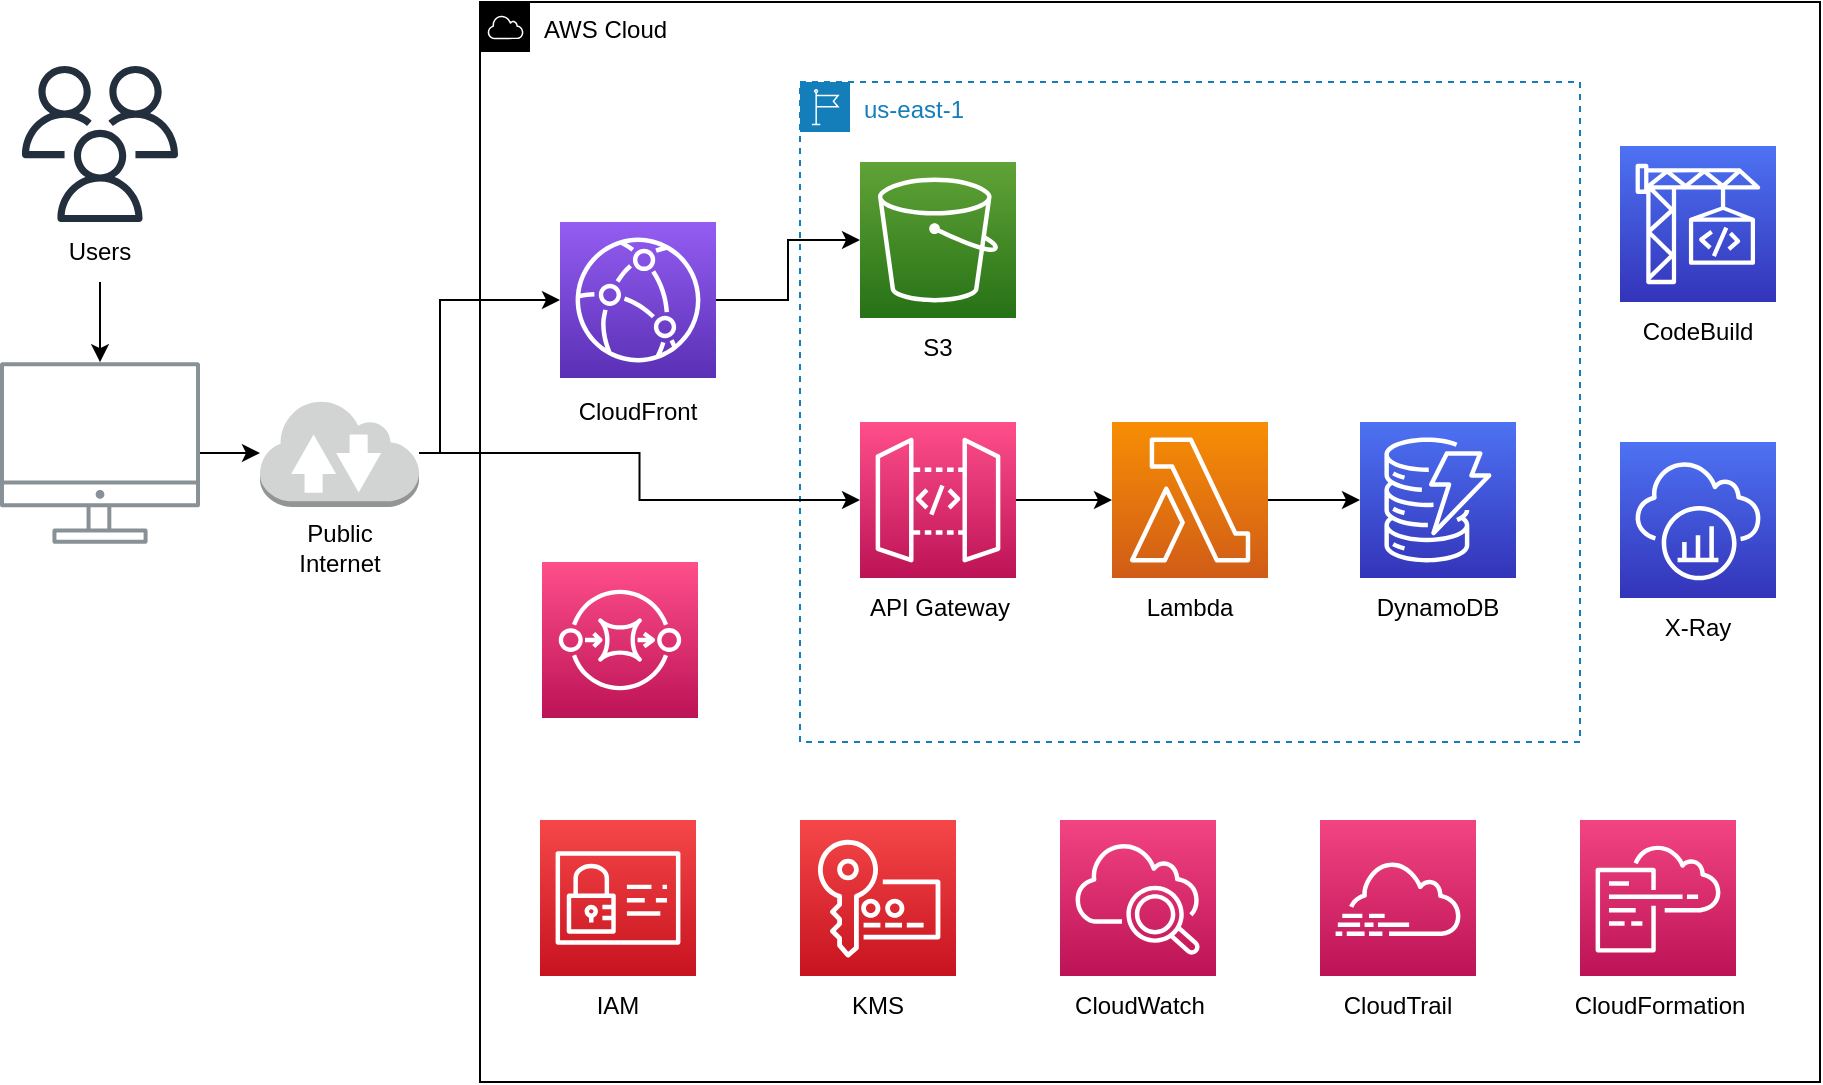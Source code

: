 <mxfile version="21.6.2" type="device">
  <diagram name="Page-1" id="qG-UgUb65IjQXbqusbek">
    <mxGraphModel dx="794" dy="470" grid="1" gridSize="10" guides="1" tooltips="1" connect="1" arrows="1" fold="1" page="1" pageScale="1" pageWidth="850" pageHeight="1100" background="#ffffff" math="0" shadow="0">
      <root>
        <mxCell id="0" />
        <mxCell id="1" parent="0" />
        <mxCell id="VZD79AlnB5AnJJElgiWm-25" value="" style="edgeStyle=orthogonalEdgeStyle;rounded=0;orthogonalLoop=1;jettySize=auto;html=1;" parent="1" source="VZD79AlnB5AnJJElgiWm-4" target="VZD79AlnB5AnJJElgiWm-22" edge="1">
          <mxGeometry relative="1" as="geometry" />
        </mxCell>
        <mxCell id="VZD79AlnB5AnJJElgiWm-4" value="" style="sketch=0;outlineConnect=0;gradientColor=none;fontColor=#545B64;strokeColor=none;fillColor=#879196;dashed=0;verticalLabelPosition=bottom;verticalAlign=top;align=center;html=1;fontSize=12;fontStyle=0;aspect=fixed;shape=mxgraph.aws4.illustration_desktop;pointerEvents=1" parent="1" vertex="1">
          <mxGeometry x="50" y="240" width="100" height="91" as="geometry" />
        </mxCell>
        <mxCell id="VZD79AlnB5AnJJElgiWm-5" value="AWS Cloud" style="sketch=0;outlineConnect=0;html=1;whiteSpace=wrap;fontSize=12;fontStyle=0;shape=mxgraph.aws4.group;grIcon=mxgraph.aws4.group_aws_cloud;verticalAlign=top;align=left;spacingLeft=30;dashed=0;" parent="1" vertex="1">
          <mxGeometry x="290" y="60" width="670" height="540" as="geometry" />
        </mxCell>
        <mxCell id="VZD79AlnB5AnJJElgiWm-28" style="edgeStyle=orthogonalEdgeStyle;rounded=0;orthogonalLoop=1;jettySize=auto;html=1;exitX=1;exitY=0.5;exitDx=0;exitDy=0;exitPerimeter=0;entryX=0;entryY=0.5;entryDx=0;entryDy=0;entryPerimeter=0;" parent="1" source="VZD79AlnB5AnJJElgiWm-6" target="VZD79AlnB5AnJJElgiWm-7" edge="1">
          <mxGeometry relative="1" as="geometry" />
        </mxCell>
        <mxCell id="VZD79AlnB5AnJJElgiWm-6" value="" style="sketch=0;points=[[0,0,0],[0.25,0,0],[0.5,0,0],[0.75,0,0],[1,0,0],[0,1,0],[0.25,1,0],[0.5,1,0],[0.75,1,0],[1,1,0],[0,0.25,0],[0,0.5,0],[0,0.75,0],[1,0.25,0],[1,0.5,0],[1,0.75,0]];outlineConnect=0;fontColor=#232F3E;gradientColor=#945DF2;gradientDirection=north;fillColor=#5A30B5;strokeColor=#ffffff;dashed=0;verticalLabelPosition=bottom;verticalAlign=top;align=center;html=1;fontSize=12;fontStyle=0;aspect=fixed;shape=mxgraph.aws4.resourceIcon;resIcon=mxgraph.aws4.cloudfront;" parent="1" vertex="1">
          <mxGeometry x="330" y="170" width="78" height="78" as="geometry" />
        </mxCell>
        <mxCell id="VZD79AlnB5AnJJElgiWm-12" value="" style="sketch=0;points=[[0,0,0],[0.25,0,0],[0.5,0,0],[0.75,0,0],[1,0,0],[0,1,0],[0.25,1,0],[0.5,1,0],[0.75,1,0],[1,1,0],[0,0.25,0],[0,0.5,0],[0,0.75,0],[1,0.25,0],[1,0.5,0],[1,0.75,0]];points=[[0,0,0],[0.25,0,0],[0.5,0,0],[0.75,0,0],[1,0,0],[0,1,0],[0.25,1,0],[0.5,1,0],[0.75,1,0],[1,1,0],[0,0.25,0],[0,0.5,0],[0,0.75,0],[1,0.25,0],[1,0.5,0],[1,0.75,0]];outlineConnect=0;fontColor=#232F3E;gradientColor=#F34482;gradientDirection=north;fillColor=#BC1356;strokeColor=#ffffff;dashed=0;verticalLabelPosition=bottom;verticalAlign=top;align=center;html=1;fontSize=12;fontStyle=0;aspect=fixed;shape=mxgraph.aws4.resourceIcon;resIcon=mxgraph.aws4.cloudwatch_2;" parent="1" vertex="1">
          <mxGeometry x="580" y="469" width="78" height="78" as="geometry" />
        </mxCell>
        <mxCell id="VZD79AlnB5AnJJElgiWm-13" value="" style="sketch=0;points=[[0,0,0],[0.25,0,0],[0.5,0,0],[0.75,0,0],[1,0,0],[0,1,0],[0.25,1,0],[0.5,1,0],[0.75,1,0],[1,1,0],[0,0.25,0],[0,0.5,0],[0,0.75,0],[1,0.25,0],[1,0.5,0],[1,0.75,0]];points=[[0,0,0],[0.25,0,0],[0.5,0,0],[0.75,0,0],[1,0,0],[0,1,0],[0.25,1,0],[0.5,1,0],[0.75,1,0],[1,1,0],[0,0.25,0],[0,0.5,0],[0,0.75,0],[1,0.25,0],[1,0.5,0],[1,0.75,0]];outlineConnect=0;fontColor=#232F3E;gradientColor=#F34482;gradientDirection=north;fillColor=#BC1356;strokeColor=#ffffff;dashed=0;verticalLabelPosition=bottom;verticalAlign=top;align=center;html=1;fontSize=12;fontStyle=0;aspect=fixed;shape=mxgraph.aws4.resourceIcon;resIcon=mxgraph.aws4.cloudtrail;" parent="1" vertex="1">
          <mxGeometry x="710" y="469" width="78" height="78" as="geometry" />
        </mxCell>
        <mxCell id="VZD79AlnB5AnJJElgiWm-14" value="" style="sketch=0;points=[[0,0,0],[0.25,0,0],[0.5,0,0],[0.75,0,0],[1,0,0],[0,1,0],[0.25,1,0],[0.5,1,0],[0.75,1,0],[1,1,0],[0,0.25,0],[0,0.5,0],[0,0.75,0],[1,0.25,0],[1,0.5,0],[1,0.75,0]];points=[[0,0,0],[0.25,0,0],[0.5,0,0],[0.75,0,0],[1,0,0],[0,1,0],[0.25,1,0],[0.5,1,0],[0.75,1,0],[1,1,0],[0,0.25,0],[0,0.5,0],[0,0.75,0],[1,0.25,0],[1,0.5,0],[1,0.75,0]];outlineConnect=0;fontColor=#232F3E;gradientColor=#F34482;gradientDirection=north;fillColor=#BC1356;strokeColor=#ffffff;dashed=0;verticalLabelPosition=bottom;verticalAlign=top;align=center;html=1;fontSize=12;fontStyle=0;aspect=fixed;shape=mxgraph.aws4.resourceIcon;resIcon=mxgraph.aws4.cloudformation;" parent="1" vertex="1">
          <mxGeometry x="840" y="469" width="78" height="78" as="geometry" />
        </mxCell>
        <mxCell id="VZD79AlnB5AnJJElgiWm-15" value="" style="sketch=0;points=[[0,0,0],[0.25,0,0],[0.5,0,0],[0.75,0,0],[1,0,0],[0,1,0],[0.25,1,0],[0.5,1,0],[0.75,1,0],[1,1,0],[0,0.25,0],[0,0.5,0],[0,0.75,0],[1,0.25,0],[1,0.5,0],[1,0.75,0]];outlineConnect=0;fontColor=#232F3E;gradientColor=#4D72F3;gradientDirection=north;fillColor=#3334B9;strokeColor=#ffffff;dashed=0;verticalLabelPosition=bottom;verticalAlign=top;align=center;html=1;fontSize=12;fontStyle=0;aspect=fixed;shape=mxgraph.aws4.resourceIcon;resIcon=mxgraph.aws4.codebuild;" parent="1" vertex="1">
          <mxGeometry x="860" y="132" width="78" height="78" as="geometry" />
        </mxCell>
        <mxCell id="VZD79AlnB5AnJJElgiWm-16" value="" style="sketch=0;points=[[0,0,0],[0.25,0,0],[0.5,0,0],[0.75,0,0],[1,0,0],[0,1,0],[0.25,1,0],[0.5,1,0],[0.75,1,0],[1,1,0],[0,0.25,0],[0,0.5,0],[0,0.75,0],[1,0.25,0],[1,0.5,0],[1,0.75,0]];outlineConnect=0;fontColor=#232F3E;gradientColor=#4D72F3;gradientDirection=north;fillColor=#3334B9;strokeColor=#ffffff;dashed=0;verticalLabelPosition=bottom;verticalAlign=top;align=center;html=1;fontSize=12;fontStyle=0;aspect=fixed;shape=mxgraph.aws4.resourceIcon;resIcon=mxgraph.aws4.xray;" parent="1" vertex="1">
          <mxGeometry x="860" y="280" width="78" height="78" as="geometry" />
        </mxCell>
        <mxCell id="VZD79AlnB5AnJJElgiWm-17" value="us-east-1" style="points=[[0,0],[0.25,0],[0.5,0],[0.75,0],[1,0],[1,0.25],[1,0.5],[1,0.75],[1,1],[0.75,1],[0.5,1],[0.25,1],[0,1],[0,0.75],[0,0.5],[0,0.25]];outlineConnect=0;gradientColor=none;html=1;whiteSpace=wrap;fontSize=12;fontStyle=0;container=1;pointerEvents=0;collapsible=0;recursiveResize=0;shape=mxgraph.aws4.group;grIcon=mxgraph.aws4.group_region;strokeColor=#147EBA;fillColor=none;verticalAlign=top;align=left;spacingLeft=30;fontColor=#147EBA;dashed=1;" parent="1" vertex="1">
          <mxGeometry x="450" y="100" width="390" height="330" as="geometry" />
        </mxCell>
        <mxCell id="VZD79AlnB5AnJJElgiWm-10" value="" style="sketch=0;points=[[0,0,0],[0.25,0,0],[0.5,0,0],[0.75,0,0],[1,0,0],[0,1,0],[0.25,1,0],[0.5,1,0],[0.75,1,0],[1,1,0],[0,0.25,0],[0,0.5,0],[0,0.75,0],[1,0.25,0],[1,0.5,0],[1,0.75,0]];outlineConnect=0;fontColor=#232F3E;gradientColor=#4D72F3;gradientDirection=north;fillColor=#3334B9;strokeColor=#ffffff;dashed=0;verticalLabelPosition=bottom;verticalAlign=top;align=center;html=1;fontSize=12;fontStyle=0;aspect=fixed;shape=mxgraph.aws4.resourceIcon;resIcon=mxgraph.aws4.dynamodb;" parent="VZD79AlnB5AnJJElgiWm-17" vertex="1">
          <mxGeometry x="280" y="170" width="78" height="78" as="geometry" />
        </mxCell>
        <mxCell id="VZD79AlnB5AnJJElgiWm-31" value="" style="edgeStyle=orthogonalEdgeStyle;rounded=0;orthogonalLoop=1;jettySize=auto;html=1;" parent="VZD79AlnB5AnJJElgiWm-17" source="VZD79AlnB5AnJJElgiWm-9" target="VZD79AlnB5AnJJElgiWm-10" edge="1">
          <mxGeometry relative="1" as="geometry" />
        </mxCell>
        <mxCell id="VZD79AlnB5AnJJElgiWm-9" value="" style="sketch=0;points=[[0,0,0],[0.25,0,0],[0.5,0,0],[0.75,0,0],[1,0,0],[0,1,0],[0.25,1,0],[0.5,1,0],[0.75,1,0],[1,1,0],[0,0.25,0],[0,0.5,0],[0,0.75,0],[1,0.25,0],[1,0.5,0],[1,0.75,0]];outlineConnect=0;fontColor=#232F3E;gradientColor=#F78E04;gradientDirection=north;fillColor=#D05C17;strokeColor=#ffffff;dashed=0;verticalLabelPosition=bottom;verticalAlign=top;align=center;html=1;fontSize=12;fontStyle=0;aspect=fixed;shape=mxgraph.aws4.resourceIcon;resIcon=mxgraph.aws4.lambda;" parent="VZD79AlnB5AnJJElgiWm-17" vertex="1">
          <mxGeometry x="156" y="170" width="78" height="78" as="geometry" />
        </mxCell>
        <mxCell id="VZD79AlnB5AnJJElgiWm-30" value="" style="edgeStyle=orthogonalEdgeStyle;rounded=0;orthogonalLoop=1;jettySize=auto;html=1;" parent="VZD79AlnB5AnJJElgiWm-17" source="VZD79AlnB5AnJJElgiWm-8" target="VZD79AlnB5AnJJElgiWm-9" edge="1">
          <mxGeometry relative="1" as="geometry" />
        </mxCell>
        <mxCell id="VZD79AlnB5AnJJElgiWm-8" value="" style="sketch=0;points=[[0,0,0],[0.25,0,0],[0.5,0,0],[0.75,0,0],[1,0,0],[0,1,0],[0.25,1,0],[0.5,1,0],[0.75,1,0],[1,1,0],[0,0.25,0],[0,0.5,0],[0,0.75,0],[1,0.25,0],[1,0.5,0],[1,0.75,0]];outlineConnect=0;fontColor=#232F3E;gradientColor=#FF4F8B;gradientDirection=north;fillColor=#BC1356;strokeColor=#ffffff;dashed=0;verticalLabelPosition=bottom;verticalAlign=top;align=center;html=1;fontSize=12;fontStyle=0;aspect=fixed;shape=mxgraph.aws4.resourceIcon;resIcon=mxgraph.aws4.api_gateway;" parent="VZD79AlnB5AnJJElgiWm-17" vertex="1">
          <mxGeometry x="30" y="170" width="78" height="78" as="geometry" />
        </mxCell>
        <mxCell id="VZD79AlnB5AnJJElgiWm-7" value="" style="sketch=0;points=[[0,0,0],[0.25,0,0],[0.5,0,0],[0.75,0,0],[1,0,0],[0,1,0],[0.25,1,0],[0.5,1,0],[0.75,1,0],[1,1,0],[0,0.25,0],[0,0.5,0],[0,0.75,0],[1,0.25,0],[1,0.5,0],[1,0.75,0]];outlineConnect=0;fontColor=#232F3E;gradientColor=#60A337;gradientDirection=north;fillColor=#277116;strokeColor=#ffffff;dashed=0;verticalLabelPosition=bottom;verticalAlign=top;align=center;html=1;fontSize=12;fontStyle=0;aspect=fixed;shape=mxgraph.aws4.resourceIcon;resIcon=mxgraph.aws4.s3;" parent="VZD79AlnB5AnJJElgiWm-17" vertex="1">
          <mxGeometry x="30" y="40" width="78" height="78" as="geometry" />
        </mxCell>
        <mxCell id="VZD79AlnB5AnJJElgiWm-33" value="S3" style="text;strokeColor=none;align=center;fillColor=none;html=1;verticalAlign=middle;whiteSpace=wrap;rounded=0;" parent="VZD79AlnB5AnJJElgiWm-17" vertex="1">
          <mxGeometry x="39" y="118" width="60" height="30" as="geometry" />
        </mxCell>
        <mxCell id="VZD79AlnB5AnJJElgiWm-34" value="API Gateway" style="text;strokeColor=none;align=center;fillColor=none;html=1;verticalAlign=middle;whiteSpace=wrap;rounded=0;" parent="VZD79AlnB5AnJJElgiWm-17" vertex="1">
          <mxGeometry x="30" y="248" width="80" height="30" as="geometry" />
        </mxCell>
        <mxCell id="VZD79AlnB5AnJJElgiWm-36" value="DynamoDB" style="text;strokeColor=none;align=center;fillColor=none;html=1;verticalAlign=middle;whiteSpace=wrap;rounded=0;" parent="VZD79AlnB5AnJJElgiWm-17" vertex="1">
          <mxGeometry x="289" y="248" width="60" height="30" as="geometry" />
        </mxCell>
        <mxCell id="VZD79AlnB5AnJJElgiWm-18" value="" style="sketch=0;points=[[0,0,0],[0.25,0,0],[0.5,0,0],[0.75,0,0],[1,0,0],[0,1,0],[0.25,1,0],[0.5,1,0],[0.75,1,0],[1,1,0],[0,0.25,0],[0,0.5,0],[0,0.75,0],[1,0.25,0],[1,0.5,0],[1,0.75,0]];outlineConnect=0;fontColor=#232F3E;gradientColor=#F54749;gradientDirection=north;fillColor=#C7131F;strokeColor=#ffffff;dashed=0;verticalLabelPosition=bottom;verticalAlign=top;align=center;html=1;fontSize=12;fontStyle=0;aspect=fixed;shape=mxgraph.aws4.resourceIcon;resIcon=mxgraph.aws4.key_management_service;" parent="1" vertex="1">
          <mxGeometry x="450" y="469" width="78" height="78" as="geometry" />
        </mxCell>
        <mxCell id="VZD79AlnB5AnJJElgiWm-19" value="" style="sketch=0;points=[[0,0,0],[0.25,0,0],[0.5,0,0],[0.75,0,0],[1,0,0],[0,1,0],[0.25,1,0],[0.5,1,0],[0.75,1,0],[1,1,0],[0,0.25,0],[0,0.5,0],[0,0.75,0],[1,0.25,0],[1,0.5,0],[1,0.75,0]];outlineConnect=0;fontColor=#232F3E;gradientColor=#F54749;gradientDirection=north;fillColor=#C7131F;strokeColor=#ffffff;dashed=0;verticalLabelPosition=bottom;verticalAlign=top;align=center;html=1;fontSize=12;fontStyle=0;aspect=fixed;shape=mxgraph.aws4.resourceIcon;resIcon=mxgraph.aws4.identity_and_access_management;" parent="1" vertex="1">
          <mxGeometry x="320" y="469" width="78" height="78" as="geometry" />
        </mxCell>
        <mxCell id="VZD79AlnB5AnJJElgiWm-20" value="" style="sketch=0;outlineConnect=0;fontColor=#232F3E;gradientColor=none;fillColor=#232F3D;strokeColor=none;dashed=0;verticalLabelPosition=bottom;verticalAlign=top;align=center;html=1;fontSize=12;fontStyle=0;aspect=fixed;pointerEvents=1;shape=mxgraph.aws4.users;" parent="1" vertex="1">
          <mxGeometry x="61" y="92" width="78" height="78" as="geometry" />
        </mxCell>
        <mxCell id="VZD79AlnB5AnJJElgiWm-27" value="" style="edgeStyle=orthogonalEdgeStyle;rounded=0;orthogonalLoop=1;jettySize=auto;html=1;entryX=0;entryY=0.5;entryDx=0;entryDy=0;entryPerimeter=0;" parent="1" source="VZD79AlnB5AnJJElgiWm-22" target="VZD79AlnB5AnJJElgiWm-6" edge="1">
          <mxGeometry relative="1" as="geometry">
            <Array as="points">
              <mxPoint x="270" y="286" />
              <mxPoint x="270" y="209" />
            </Array>
          </mxGeometry>
        </mxCell>
        <mxCell id="VZD79AlnB5AnJJElgiWm-29" style="edgeStyle=orthogonalEdgeStyle;rounded=0;orthogonalLoop=1;jettySize=auto;html=1;entryX=0;entryY=0.5;entryDx=0;entryDy=0;entryPerimeter=0;" parent="1" source="VZD79AlnB5AnJJElgiWm-22" target="VZD79AlnB5AnJJElgiWm-8" edge="1">
          <mxGeometry relative="1" as="geometry" />
        </mxCell>
        <mxCell id="VZD79AlnB5AnJJElgiWm-22" value="" style="outlineConnect=0;dashed=0;verticalLabelPosition=bottom;verticalAlign=top;align=center;html=1;shape=mxgraph.aws3.internet_2;fillColor=#D2D3D3;gradientColor=none;" parent="1" vertex="1">
          <mxGeometry x="180" y="258.5" width="79.5" height="54" as="geometry" />
        </mxCell>
        <mxCell id="VZD79AlnB5AnJJElgiWm-24" style="edgeStyle=orthogonalEdgeStyle;rounded=0;orthogonalLoop=1;jettySize=auto;html=1;exitX=0.5;exitY=1;exitDx=0;exitDy=0;" parent="1" source="VZD79AlnB5AnJJElgiWm-23" target="VZD79AlnB5AnJJElgiWm-4" edge="1">
          <mxGeometry relative="1" as="geometry" />
        </mxCell>
        <mxCell id="VZD79AlnB5AnJJElgiWm-23" value="Users" style="text;strokeColor=none;align=center;fillColor=none;html=1;verticalAlign=middle;whiteSpace=wrap;rounded=0;" parent="1" vertex="1">
          <mxGeometry x="70" y="170" width="60" height="30" as="geometry" />
        </mxCell>
        <mxCell id="VZD79AlnB5AnJJElgiWm-26" value="Public Internet" style="text;strokeColor=none;align=center;fillColor=none;html=1;verticalAlign=middle;whiteSpace=wrap;rounded=0;" parent="1" vertex="1">
          <mxGeometry x="189.75" y="318" width="60" height="30" as="geometry" />
        </mxCell>
        <mxCell id="VZD79AlnB5AnJJElgiWm-32" value="CloudFront" style="text;strokeColor=none;align=center;fillColor=none;html=1;verticalAlign=middle;whiteSpace=wrap;rounded=0;" parent="1" vertex="1">
          <mxGeometry x="339" y="250" width="60" height="30" as="geometry" />
        </mxCell>
        <mxCell id="VZD79AlnB5AnJJElgiWm-35" value="Lambda" style="text;strokeColor=none;align=center;fillColor=none;html=1;verticalAlign=middle;whiteSpace=wrap;rounded=0;" parent="1" vertex="1">
          <mxGeometry x="615" y="348" width="60" height="30" as="geometry" />
        </mxCell>
        <mxCell id="VZD79AlnB5AnJJElgiWm-37" value="CodeBuild" style="text;strokeColor=none;align=center;fillColor=none;html=1;verticalAlign=middle;whiteSpace=wrap;rounded=0;" parent="1" vertex="1">
          <mxGeometry x="869" y="210" width="60" height="30" as="geometry" />
        </mxCell>
        <mxCell id="VZD79AlnB5AnJJElgiWm-38" value="X-Ray" style="text;strokeColor=none;align=center;fillColor=none;html=1;verticalAlign=middle;whiteSpace=wrap;rounded=0;" parent="1" vertex="1">
          <mxGeometry x="869" y="358" width="60" height="30" as="geometry" />
        </mxCell>
        <mxCell id="VZD79AlnB5AnJJElgiWm-39" value="IAM" style="text;strokeColor=none;align=center;fillColor=none;html=1;verticalAlign=middle;whiteSpace=wrap;rounded=0;" parent="1" vertex="1">
          <mxGeometry x="329" y="547" width="60" height="30" as="geometry" />
        </mxCell>
        <mxCell id="VZD79AlnB5AnJJElgiWm-40" value="KMS" style="text;strokeColor=none;align=center;fillColor=none;html=1;verticalAlign=middle;whiteSpace=wrap;rounded=0;" parent="1" vertex="1">
          <mxGeometry x="459" y="547" width="60" height="30" as="geometry" />
        </mxCell>
        <mxCell id="VZD79AlnB5AnJJElgiWm-41" value="CloudWatch" style="text;strokeColor=none;align=center;fillColor=none;html=1;verticalAlign=middle;whiteSpace=wrap;rounded=0;" parent="1" vertex="1">
          <mxGeometry x="580" y="547" width="80" height="30" as="geometry" />
        </mxCell>
        <mxCell id="VZD79AlnB5AnJJElgiWm-42" value="CloudTrail" style="text;strokeColor=none;align=center;fillColor=none;html=1;verticalAlign=middle;whiteSpace=wrap;rounded=0;" parent="1" vertex="1">
          <mxGeometry x="719" y="547" width="60" height="30" as="geometry" />
        </mxCell>
        <mxCell id="VZD79AlnB5AnJJElgiWm-43" value="CloudFormation" style="text;strokeColor=none;align=center;fillColor=none;html=1;verticalAlign=middle;whiteSpace=wrap;rounded=0;" parent="1" vertex="1">
          <mxGeometry x="840" y="547" width="80" height="30" as="geometry" />
        </mxCell>
        <mxCell id="xklL_Fg9Beb2lXxSbTD7-1" value="" style="sketch=0;points=[[0,0,0],[0.25,0,0],[0.5,0,0],[0.75,0,0],[1,0,0],[0,1,0],[0.25,1,0],[0.5,1,0],[0.75,1,0],[1,1,0],[0,0.25,0],[0,0.5,0],[0,0.75,0],[1,0.25,0],[1,0.5,0],[1,0.75,0]];outlineConnect=0;fontColor=#232F3E;gradientColor=#FF4F8B;gradientDirection=north;fillColor=#BC1356;strokeColor=#ffffff;dashed=0;verticalLabelPosition=bottom;verticalAlign=top;align=center;html=1;fontSize=12;fontStyle=0;aspect=fixed;shape=mxgraph.aws4.resourceIcon;resIcon=mxgraph.aws4.sqs;" vertex="1" parent="1">
          <mxGeometry x="321" y="340" width="78" height="78" as="geometry" />
        </mxCell>
      </root>
    </mxGraphModel>
  </diagram>
</mxfile>
